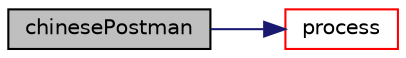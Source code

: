 digraph "chinesePostman"
{
  edge [fontname="Helvetica",fontsize="10",labelfontname="Helvetica",labelfontsize="10"];
  node [fontname="Helvetica",fontsize="10",shape=record];
  rankdir="LR";
  Node0 [label="chinesePostman",height=0.2,width=0.4,color="black", fillcolor="grey75", style="filled", fontcolor="black"];
  Node0 -> Node1 [color="midnightblue",fontsize="10",style="solid",fontname="Helvetica"];
  Node1 [label="process",height=0.2,width=0.4,color="red", fillcolor="white", style="filled",URL="$chinesePostman_8c.html#ac6f96eaa6fa0bb685167f7ade700eb05"];
}
